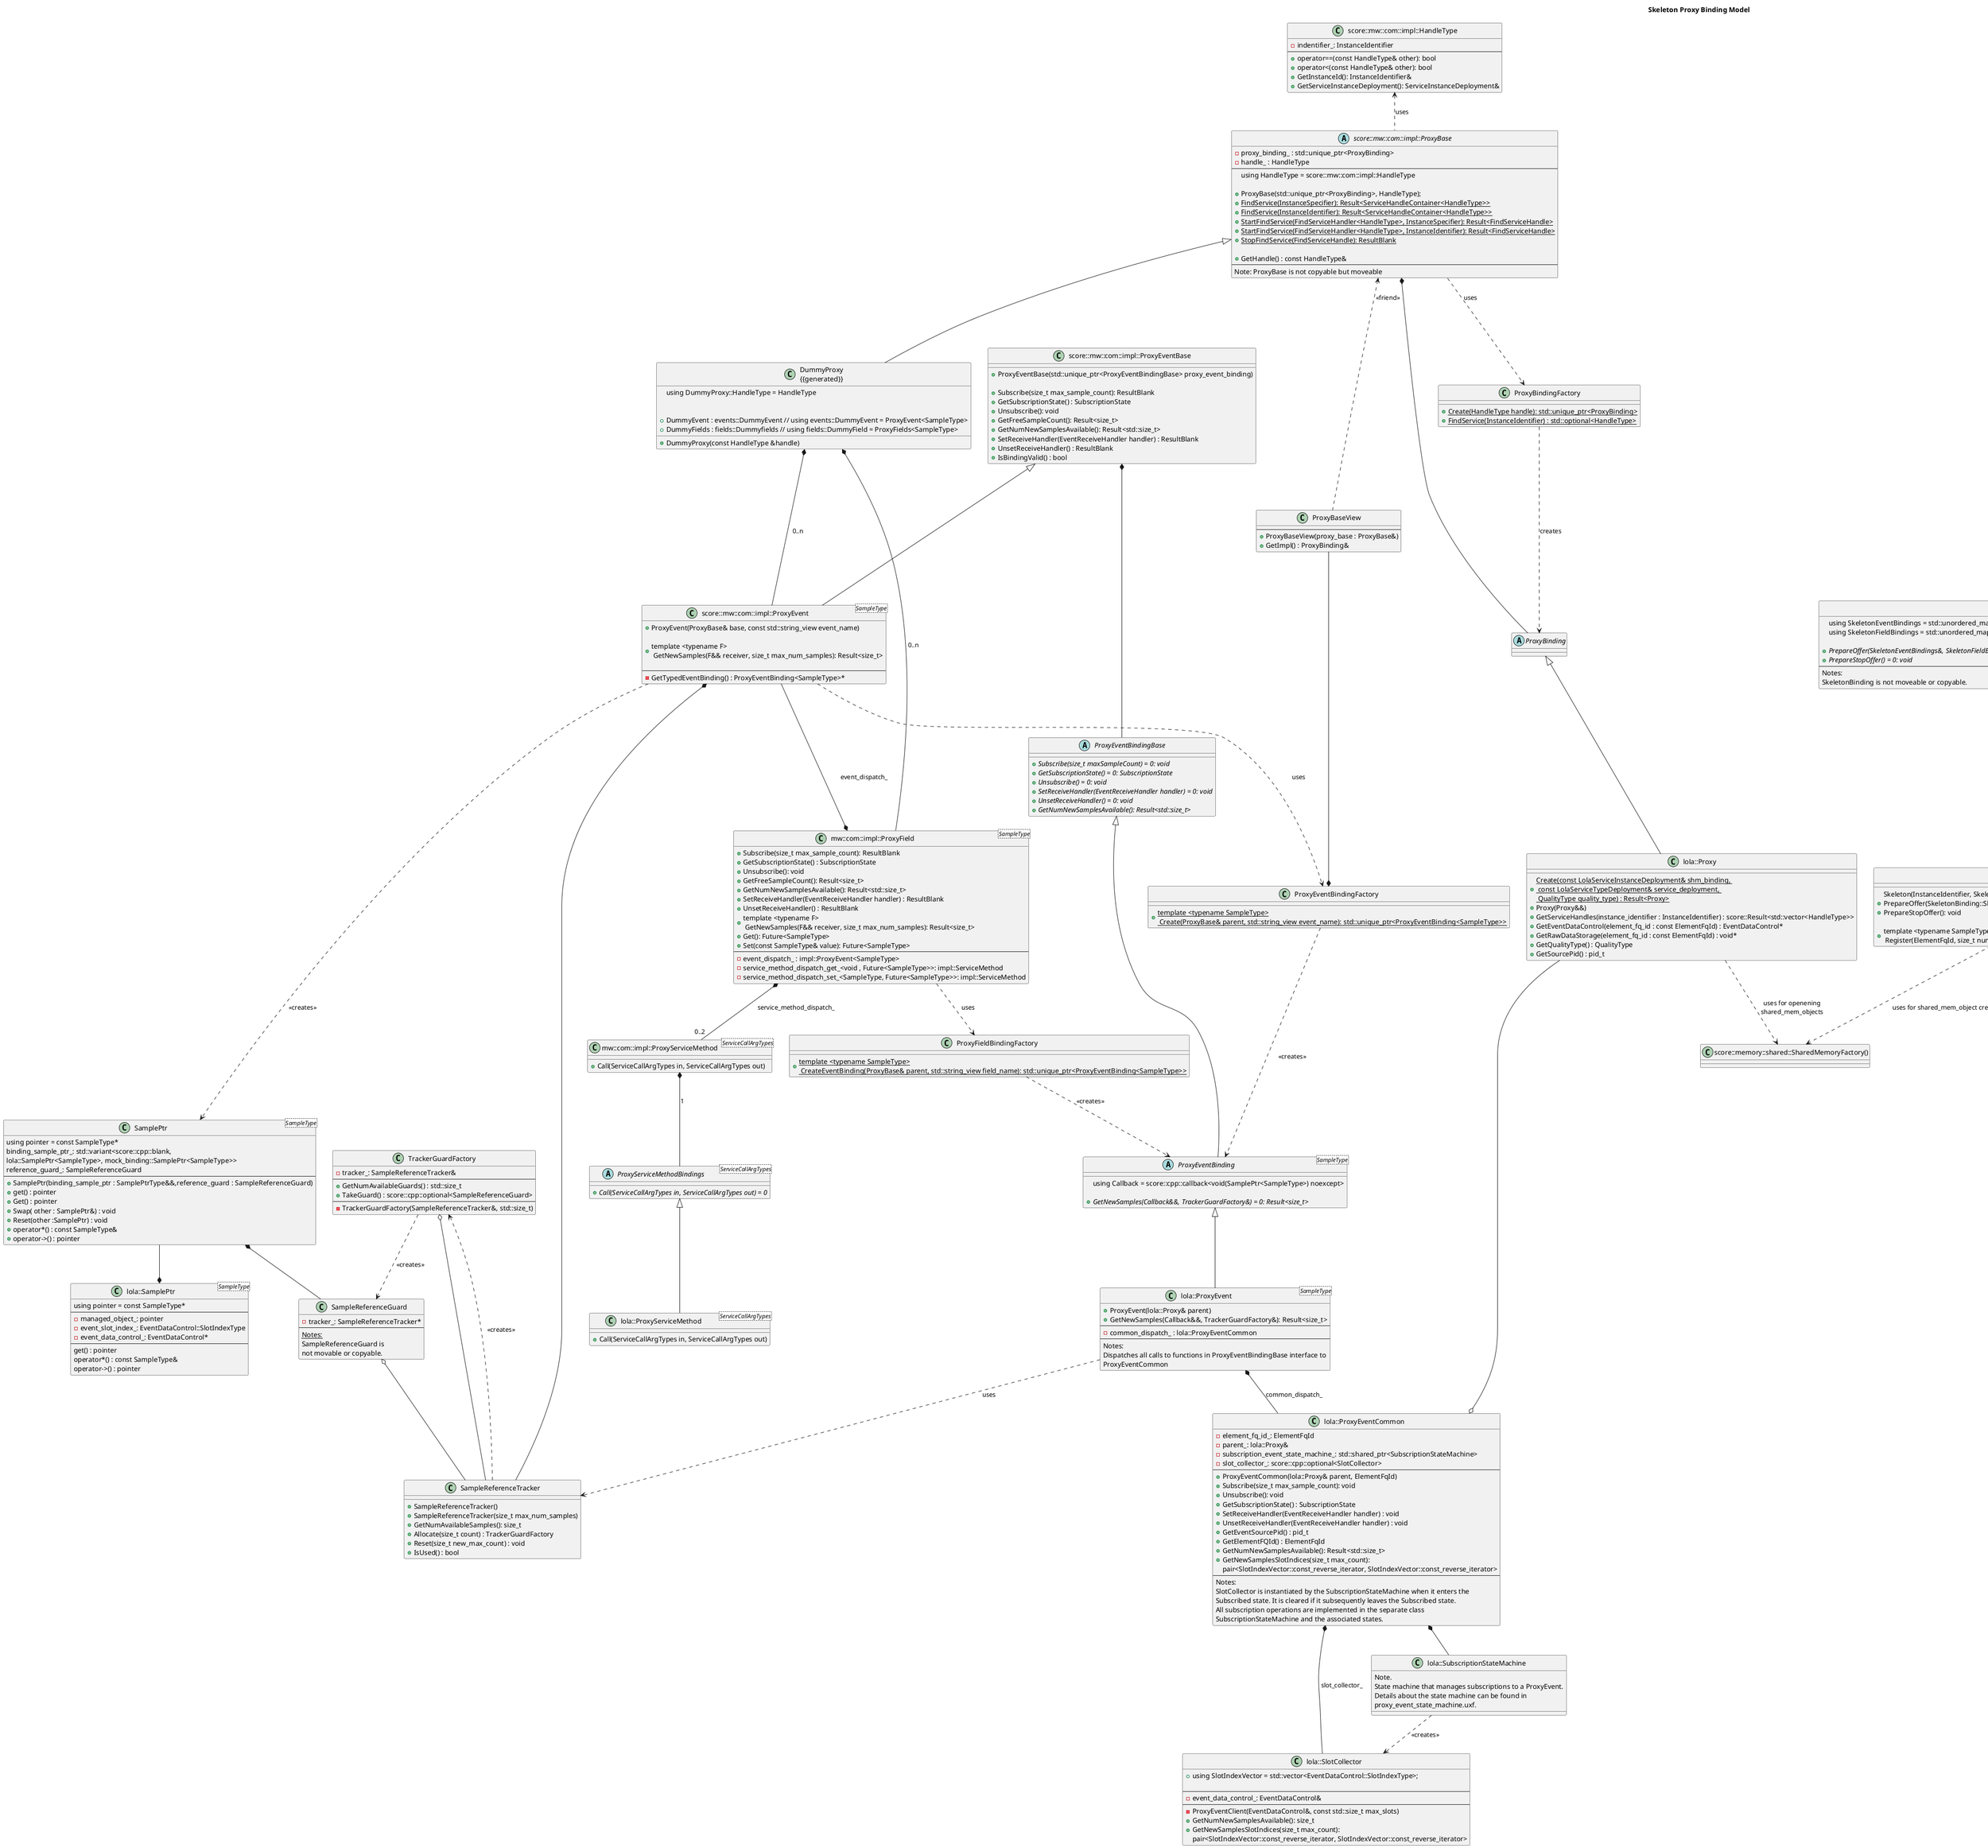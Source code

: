 @startuml skeleton_proxy_binding_model
title "Skeleton Proxy Binding Model"

' Error domain classes
abstract class "score::result::ErrorDomain" as ScoreResultErrorDomain {
  +MessageFor(code : const score::result::ErrorCode&) const = 0 : std::string_view
}

class "ComErrorDomain" {
  +MessageFor(code : const score::result::ErrorCode&) const = 0 : std::string_view
}

class "<< Stereotype >>\nglobal function" as GlobalFunction {
  +MakeError(code : ComErrc, message : score::StringLiteral) : score::result::Error
}

note top of ScoreResultErrorDomain
  Association of Error class is deliberately not shown as it is used in multiple classes to handle error cases
end note

' Skeleton classes
abstract class "SkeletonBinding" {
  using SkeletonEventBindings = std::unordered_map<std::string_view, SkeletonEventBindingBase&>
  using SkeletonFieldBindings = std::unordered_map<std::string_view, std::tuple<SkeletonEventBindingBase&, SkeletonServiceMethodBinding, SkeletonServiceMethodBinding>>
  
  +{abstract} PrepareOffer(SkeletonEventBindings&, SkeletonFieldBindings&) = 0: ResultBlank
  +{abstract} PrepareStopOffer() = 0: void
  --
  Notes:
  SkeletonBinding is not moveable or copyable.
}

class "lola::Skeleton" as LolaSkeleton {
  Skeleton(InstanceIdentifier, SkeletonEvents&
  +PrepareOffer(SkeletonBinding::SkeletonEventBindings&, SkeletonBinding::SkeletonFieldBindings&): ResultBlank
  +PrepareStopOffer(): void
  
  +template <typename SampleType>\n Register(ElementFqId, size_t num_slots): std::pair<EventDataStorage<SampleType>*, EventDataControlComposite>
}

class "SkeletonBindingFactory" {
  +{static} Create(InstanceIdentifierView instanceId, SkeletonEvents&): std::unique_ptr<SkeletonBinding>
  +{static} InjectMockBinding(SkeletonBinding* mock_skeleton_binding):void
}

abstract class "score::mw::com::impl::SkeletonBase" as ScoreMwComImplSkeletonBase {
  #binding_ : std::unique_ptr<SkeletonBinding>
  #events_: SkeletonEvents
  #fields_: SkeletonFields
  #instance_id_: InstanceIdentifier
  --
  using SkeletonEvents = std::unordered_map<std::string_view, SkeletonEventBase&>
  +SkeletonBase(std::unique_ptr<SkeletonBinding>, InstanceIdentifier, MethodCallProcessingMode)
  +OfferService(): void
  +StopOfferService(): void
  --
  Notes:
  SkeletonBase is moveable but not copyable. On moving, the SkeletonBase should call UpdateSkeletonReference on all
  events and fields within its events_ and fields_ maps.
}

abstract class "DummySkeleton\n{{generated}}" as DummySkeleton {
  +{static} Create(InstanceSpecifier, MethodCallProcessingMode) : Result<DummySkeleton>
  +{static} Create(InstanceIdentifier, MethodCallProcessingMode) : Result<DummySkeleton>
  
  -DummySkeleton(InstanceIdentifier&, MethodCallProcessingMode)
  
  DummyEvent : events::DummyEvent // using events::DummyEvent = SkeletonEvent<SampleType>
  DummyField : fields::DummyField // using fields::DummyField = SkeletonField<SampleType>
}

class "score::mw::com::impl::SkeletonEventBase" as ScoreMwComImplSkeletonEventBase {
  - binding_: std::unique_ptr<SkeletonEventBindingBase>
  --
  +SkeletonEventBase(std::unique_ptr<SkeletonEventBindingBase> binding)
  +PrepareOffer(): score::ResultBlank
  +PrepareStopOffer(): void
  +UpdateSkeletonReference(SkeletonBase& base_skeleton): void
  --
  Notes:
  SkeletonEventBase is moveable but not copyable.
  In production, the constructor receives a SkeletonEventBinding<SampleType> 
  from impl::SkeletonEvent which is assigned to the base class pointer, binding_. 
  This allows SkeletonEventBase to access the type independent methods of 
  SkeletonEventBindingBase. Derived classes i.e. impl::SkeletonEvent should 
  downcast binding_ to a SkeletonEventBinding<SampleType> in order to use type 
  dependent methods. On moving, the SkeletonEvent should call UpdateEvent on its 
  parent skeleton so that the parent stores its new address.
}

class "score::mw::com::impl::SkeletonFieldBase" as ScoreMwComImplSkeletonFieldBase {
  +SkeletonFieldBase(SkeletonBase&, std::string_view field_name, std::unique_ptr<impl::SkeletonEventBase>)
  +PrepareOffer(): ResultBlank
  +PrepareStopOffer(): void
  +UpdateSkeletonReference(SkeletonBase& base_skeleton): void
  --
  #skeleton_event_dispatch_ : std::unique_ptr<impl::SkeletonEventBase>
  #skeleton_base_ : std::reference_wrapper<SkeletonBase>
  #field_name_ : std::string_view
  #was_prepare_offer_called_ : bool
  --
  +{abstract} IsInitialValueSaved(): bool = 0
  +{abstract} DoDeferredUpdate(): ResultBlank = 0
  -is_initial_value_set_: bool
  --
  In production, the constructor receives a SkeletonEvent<SampleType> from 
  impl::SkeletonField which is assigned to the base class pointer, skeleton_event_dispatch_. 
  This allows BaseSkeletonField to access the type independent methods of SkeletonEventBase. 
  Derived classes i.e. impl::SkeletonField should downcast skeleton_event_dispatch_ to a 
  SkeletonEvent<SampleType> in order to use type dependent methods.
}

abstract class "SkeletonEventBindingBase" as SkeletonEventBindingBase {
  +{abstract} PrepareOffer() = 0: score::ResultBlank
  +{abstract} PrepareStopOffer() = 0: void
  +{abstract} GetMaxSize() = 0: std::size_t
}

abstract class "SkeletonEventBinding<SampleType>" as SkeletonEventBindingTemplate {
  +{abstract} Send(SampleType const&) = 0: void
  +{abstract} Send(SampleAllocateePtr<SampleType>) = 0: void
  +{abstract} Allocate() = 0: SampleAllocateePtr<SampleType>
  
  + GetMaxSize(): std::size_t
}

class "score::mw::com::impl::SkeletonEvent<SampleType>" as ScoreMwComImplSkeletonEventTemplate {
  +SkeletonEvent(SkeletonBase& parent, std::string event_name)
  +Send(SampleType const&): void
  +Send(SampleAllocateePtr<SampleType>): void
  +Allocate(): SampleAllocateePtr<SampleType>
}

class "lola::SkeletonEvent<SampleType>" as LolaSkeletonEventTemplate {
  +SkeletonEvent(SkeletonBase& parent, ElementFqId, std::string_view event_name, 
                size_t max_number_slots, bool enforce_max_samples = true)
  +Send(SampleType const&): void
  +Send(SampleAllocateePtr<SampleType>): void
  +Allocate(): SampleAllocateePtr<SampleType>
  +PrepareOffer(): score::ResultBlank
  +PrepareStopOffer(): void
}

class "SkeletonEventBindingFactory<SampleType>" as SkeletonEventBindingFactoryTemplate {
  +{static} Create(InstanceIdentifier, SkeletonBase& parent, std::string event_name): SkeletonEventBinding
}

class "score::mw::com::impl::SkeletonField<SampleType>" as ScoreMwComImplSkeletonFieldTemplate {
  +SkeletonField(SkeletonBase& parent, std::string field_name)
  +Update(const SampleType& data): ResultBlank 
  +Update(SampleAllocateePtr<SampleType>): ResultBlank
  +Allocate(): SampleAllocateePtr<SampleType>
  +RegisterGetHandler(std::function<Future<SampleType>()> getHandler): Result<void> 
  +RegisterSetHandler(std::function<Future<SampleType>(const SampleType& data)> setHandler):Result<void>
  --
  -IsInitialValueSaved(): bool
  -DoDeferredUpdate(): ResultBlank
  -skeleton_service_method_dispatch_get_: SkeletonServiceMethod<Future<SampleType>, void>
  -skeleton_service_method_dispatch_set_: SkeletonServiceMethod <void, SampleType>
  --
  SkeletonField will dispatch update call to impl::skeletonEvent via skeleton_event_dispatch_. On moving, the 
  SkeletonField should call UpdateField on its parent skeleton so that the parent stores its new address.
}

class "SkeletonFieldBindingFactory<SampleType>" as SkeletonFieldBindingFactoryTemplate {
  +{static} CreateEventBinding(InstanceIdentifier, SkeletonBase& parent, std::string field_name): SkeletonEventBinding
}

abstract class "SkeletonServiceMethodBinding<inArgs..., outArgs>" as SkeletonServiceMethodBindingTemplate {
}

class "SkeletonServiceMethod<InArgs..., OutArgs>" as SkeletonServiceMethodTemplateInOut {
  +RegisterCallHandler(std::function<OutArgs(InArgs...)): Result<void>
  --
  Notes:
  SkeletonServiceMethod will have partial template specilalization for InArgs
}

class "SkeletonServiceMethod<inArgs..., outArgs>" as SkeletonServiceMethodTemplate {
}

' Proxy classes
class "score::mw::com::impl::HandleType" as ScoreMwComImplHandleType {
  -indentifier_: InstanceIdentifier
  --
  +operator==(const HandleType& other): bool
  +operator<(const HandleType& other): bool
  +GetInstanceId(): InstanceIdentifier&
  +GetServiceInstanceDeployment(): ServiceInstanceDeployment&
}

abstract class "score::mw::com::impl::ProxyBase" as ScoreMwComImplProxyBase {
  -proxy_binding_ : std::unique_ptr<ProxyBinding>
  -handle_ : HandleType
  --
  using HandleType = score::mw::com::impl::HandleType
  
  +ProxyBase(std::unique_ptr<ProxyBinding>, HandleType);
  +{static} FindService(InstanceSpecifier): Result<ServiceHandleContainer<HandleType>>
  +{static} FindService(InstanceIdentifier): Result<ServiceHandleContainer<HandleType>>
  +{static} StartFindService(FindServiceHandler<HandleType>, InstanceSpecifier): Result<FindServiceHandle>
  +{static} StartFindService(FindServiceHandler<HandleType>, InstanceIdentifier): Result<FindServiceHandle>
  +{static} StopFindService(FindServiceHandle): ResultBlank
  
  +GetHandle() : const HandleType&
  --
  Note: ProxyBase is not copyable but moveable
}

abstract class "ProxyBinding" as ProxyBinding {
}

class "DummyProxy\n{{generated}}" as DummyProxy {
  using DummyProxy::HandleType = HandleType
  
  +DummyProxy(const HandleType &handle)
  
  +DummyEvent : events::DummyEvent // using events::DummyEvent = ProxyEvent<SampleType>
  +DummyFields : fields::Dummyfields // using fields::DummyField = ProxyFields<SampleType>
}

class "ProxyBindingFactory" {
  +{static} Create(HandleType handle): std::unique_ptr<ProxyBinding>
  +{static} FindService(InstanceIdentifier) : std::optional<HandleType>
}

class "lola::Proxy" as LolaProxy {
  +{static} Create(const LolaServiceInstanceDeployment& shm_binding, \n const LolaServiceTypeDeployment& service_deployment, \n QualityType quality_type) : Result<Proxy>
  +Proxy(Proxy&&)
  +GetServiceHandles(instance_identifier : InstanceIdentifier) : score::Result<std::vector<HandleType>>
  +GetEventDataControl(element_fq_id : const ElementFqId) : EventDataControl* 
  +GetRawDataStorage(element_fq_id : const ElementFqId) : void*
  +GetQualityType() : QualityType
  +GetSourcePid() : pid_t
}

class "score::mw::com::impl::ProxyEventBase" as ScoreMwComImplProxyEventBase {
  +ProxyEventBase(std::unique_ptr<ProxyEventBindingBase> proxy_event_binding)
  
  +Subscribe(size_t max_sample_count): ResultBlank
  +GetSubscriptionState() : SubscriptionState
  +Unsubscribe(): void
  +GetFreeSampleCount(): Result<size_t>
  +GetNumNewSamplesAvailable(): Result<std::size_t>
  +SetReceiveHandler(EventReceiveHandler handler) : ResultBlank
  +UnsetReceiveHandler() : ResultBlank
  +IsBindingValid() : bool
}

class "score::mw::com::impl::ProxyEvent<SampleType>" as ScoreMwComImplProxyEventTemplate {
  +ProxyEvent(ProxyBase& base, const std::string_view event_name)
  
  +template <typename F>\n GetNewSamples(F&& receiver, size_t max_num_samples): Result<size_t>
  
  --
  -GetTypedEventBinding() : ProxyEventBinding<SampleType>*
}

abstract class "ProxyEventBindingBase" as ProxyEventBindingBase {
  +{abstract} Subscribe(size_t maxSampleCount) = 0: void
  +{abstract} GetSubscriptionState() = 0: SubscriptionState
  +{abstract} Unsubscribe() = 0: void
  +{abstract} SetReceiveHandler(EventReceiveHandler handler) = 0: void
  +{abstract} UnsetReceiveHandler() = 0: void
  +{abstract} GetNumNewSamplesAvailable(): Result<std::size_t>
}

abstract class "ProxyEventBinding<SampleType>" as ProxyEventBindingTemplate {
  using Callback = score::cpp::callback<void(SamplePtr<SampleType>) noexcept>
  
  +{abstract} GetNewSamples(Callback&&, TrackerGuardFactory&) = 0: Result<size_t>
}

class "lola::ProxyEvent<SampleType>" as LolaProxyEventTemplate {
  +ProxyEvent(lola::Proxy& parent)
  +GetNewSamples(Callback&&, TrackerGuardFactory&): Result<size_t>
  --
  -common_dispatch_ : lola::ProxyEventCommon
  --
  Notes:
  Dispatches all calls to functions in ProxyEventBindingBase interface to 
  ProxyEventCommon
}

class "lola::ProxyEventCommon" as LolaProxyEventCommon {
  -element_fq_id_: ElementFqId
  -parent_: lola::Proxy&
  -subscription_event_state_machine_: std::shared_ptr<SubscriptionStateMachine>
  -slot_collector_: score::cpp::optional<SlotCollector>
  --
  +ProxyEventCommon(lola::Proxy& parent, ElementFqId)
  +Subscribe(size_t max_sample_count): void
  +Unsubscribe(): void
  +GetSubscriptionState() : SubscriptionState
  +SetReceiveHandler(EventReceiveHandler handler) : void
  +UnsetReceiveHandler(EventReceiveHandler handler) : void
  +GetEventSourcePid() : pid_t 
  +GetElementFQId() : ElementFqId
  +GetNumNewSamplesAvailable(): Result<std::size_t>
  +GetNewSamplesSlotIndices(size_t max_count): 
   pair<SlotIndexVector::const_reverse_iterator, SlotIndexVector::const_reverse_iterator>
  --
  Notes:
  SlotCollector is instantiated by the SubscriptionStateMachine when it enters the 
  Subscribed state. It is cleared if it subsequently leaves the Subscribed state.
  All subscription operations are implemented in the separate class 
  SubscriptionStateMachine and the associated states.
}

class "lola::SubscriptionStateMachine" as LolaSubscriptionStateMachine {
  Note.
  State machine that manages subscriptions to a ProxyEvent.
  Details about the state machine can be found in
  proxy_event_state_machine.uxf.
}

class "mw::com::impl::ProxyField<SampleType>" as MwComImplProxyFieldTemplate {
  +Subscribe(size_t max_sample_count): ResultBlank
  +GetSubscriptionState() : SubscriptionState
  +Unsubscribe(): void
  +GetFreeSampleCount(): Result<size_t>
  +GetNumNewSamplesAvailable(): Result<std::size_t>
  +SetReceiveHandler(EventReceiveHandler handler) : ResultBlank
  +UnsetReceiveHandler() : ResultBlank
  +template <typename F>\n GetNewSamples(F&& receiver, size_t max_num_samples): Result<size_t>
  +Get(): Future<SampleType>
  +Set(const SampleType& value): Future<SampleType>
  --
  -event_dispatch_ : impl::ProxyEvent<SampleType>
  -service_method_dispatch_get_<void , Future<SampleType>>: impl::ServiceMethod
  -service_method_dispatch_set_<SampleType, Future<SampleType>>: impl::ServiceMethod
}

class "mw::com::impl::ProxyServiceMethod<ServiceCallArgTypes>" as MwComImplProxyServiceMethodTemplate {
  +Call(ServiceCallArgTypes in, ServiceCallArgTypes out)
}

abstract class "ProxyServiceMethodBindings<ServiceCallArgTypes>" as ProxyServiceMethodBindingsTemplate {
  +{abstract} Call(ServiceCallArgTypes in, ServiceCallArgTypes out) = 0
}

class "lola::ProxyServiceMethod<ServiceCallArgTypes>" as LolaProxyServiceMethodTemplate {
  +Call(ServiceCallArgTypes in, ServiceCallArgTypes out)
}

class "ProxyEventBindingFactory" {
  +{static} template <typename SampleType>\n Create(ProxyBase& parent, std::string_view event_name): std::unique_ptr<ProxyEventBinding<SampleType>>
}

class "ProxyFieldBindingFactory" {
  +{static} template <typename SampleType>\n CreateEventBinding(ProxyBase& parent, std::string_view field_name): std::unique_ptr<ProxyEventBinding<SampleType>>
}

class "SampleReferenceTracker" {
  +SampleReferenceTracker()
  +SampleReferenceTracker(size_t max_num_samples)
  +GetNumAvailableSamples(): size_t
  +Allocate(size_t count) : TrackerGuardFactory
  +Reset(size_t new_max_count) : void
  +IsUsed() : bool 
}

class "TrackerGuardFactory" {
  -tracker_: SampleReferenceTracker&
  --
  +GetNumAvailableGuards() : std::size_t
  +TakeGuard() : score::cpp::optional<SampleReferenceGuard>
  --
  -TrackerGuardFactory(SampleReferenceTracker&, std::size_t)
}

class "SampleReferenceGuard" {
  -tracker_: SampleReferenceTracker*
  --
  <u>Notes:</u>
  SampleReferenceGuard is 
  not movable or copyable.
}

class "SamplePtr<SampleType>" as SamplePtrTemplate {
  using pointer = const SampleType*
  binding_sample_ptr_: std::variant<score::cpp::blank,
      lola::SamplePtr<SampleType>, mock_binding::SamplePtr<SampleType>>
  reference_guard_: SampleReferenceGuard
  --
  + SamplePtr(binding_sample_ptr : SamplePtrType&&,reference_guard : SampleReferenceGuard)
  +get() : pointer
  +Get() : pointer
  +Swap( other : SamplePtr&) : void
  +Reset(other :SamplePtr) : void
  +operator*() : const SampleType&
  +operator->() : pointer
}

class "lola::SamplePtr<SampleType>" as LolaSamplePtrTemplate {
  using pointer = const SampleType*
  --
  -managed_object_: pointer
  -event_slot_index_: EventDataControl::SlotIndexType
  -event_data_control_: EventDataControl*
  --
  get() : pointer
  operator*() : const SampleType&
  operator->() : pointer
}

class "lola::SlotCollector" as LolaSlotCollector {
  +using SlotIndexVector = std::vector<EventDataControl::SlotIndexType>;
  
  --
  -event_data_control_: EventDataControl&
  --
  -ProxyEventClient(EventDataControl&, const std::size_t max_slots)
  +GetNumNewSamplesAvailable(): size_t
  +GetNewSamplesSlotIndices(size_t max_count): 
   pair<SlotIndexVector::const_reverse_iterator, SlotIndexVector::const_reverse_iterator>
}

class "ProxyBaseView" {
  --
  +ProxyBaseView(proxy_base : ProxyBase&)
  +GetImpl() : ProxyBinding&
}

class "score::memory::shared::SharedMemoryFactory()" as ScoreMemorySharedSharedMemoryFactory {
}

' Relationships
ScoreResultErrorDomain <|-- "ComErrorDomain"
"ComErrorDomain" <.. GlobalFunction : uses
"SkeletonBindingFactory" ..> "SkeletonBinding" : creates
"SkeletonBindingFactory" <.. ScoreMwComImplSkeletonBase : uses
ScoreMwComImplSkeletonBase *-- "1" "SkeletonBinding"
"SkeletonBinding" <|-- LolaSkeleton
"SkeletonBinding" ..> SkeletonEventBindingBase : knows
LolaSkeleton ..> ScoreMemorySharedSharedMemoryFactory : uses for shared_mem_object creation
LolaProxy ..> ScoreMemorySharedSharedMemoryFactory : uses for openening\nshared_mem_objects
ScoreMwComImplSkeletonBase <|-- DummySkeleton
ScoreMwComImplSkeletonBase o-- "0..n" ScoreMwComImplSkeletonEventBase
ScoreMwComImplSkeletonBase ..> ScoreMwComImplSkeletonEventBase : knows
ScoreMwComImplSkeletonBase <.. ScoreMwComImplSkeletonFieldTemplate : uses
ScoreMwComImplSkeletonFieldTemplate "0..n" -up-* DummySkeleton
ScoreMwComImplSkeletonFieldBase "1" *-- "1" ScoreMwComImplSkeletonEventBase : event_dispatch_
ScoreMwComImplSkeletonEventBase *-- SkeletonEventBindingBase
ScoreMwComImplSkeletonEventBase <|-- ScoreMwComImplSkeletonEventTemplate
ScoreMwComImplSkeletonEventTemplate ..> SkeletonEventBindingFactoryTemplate: uses
ScoreMwComImplSkeletonEventTemplate ..> SkeletonEventBindingTemplate: uses
SkeletonEventBindingFactoryTemplate ..> SkeletonEventBindingTemplate : creates
SkeletonEventBindingBase <|-- SkeletonEventBindingTemplate
SkeletonEventBindingTemplate <|-- LolaSkeletonEventTemplate
SkeletonFieldBindingFactoryTemplate ..> SkeletonEventBindingTemplate: creates
ScoreMwComImplSkeletonFieldTemplate ..> SkeletonFieldBindingFactoryTemplate: uses
ScoreMwComImplSkeletonFieldBase <|-- ScoreMwComImplSkeletonFieldTemplate
ScoreMwComImplSkeletonFieldTemplate "0..2" *-- SkeletonServiceMethodTemplateInOut
SkeletonServiceMethodTemplateInOut *-- "1"  SkeletonServiceMethodBindingTemplate
SkeletonServiceMethodBindingTemplate <|-- SkeletonServiceMethodTemplate

ScoreMwComImplHandleType <.down. ScoreMwComImplProxyBase : uses
"ProxyBindingFactory" <.up. ScoreMwComImplProxyBase : uses
ScoreMwComImplProxyBase <|-- DummyProxy
ScoreMwComImplProxyBase *-right- ProxyBinding
"ProxyBindingFactory" .down.> ProxyBinding : creates
ProxyBinding <|-- LolaProxy
ProxyBaseView .up.> ScoreMwComImplProxyBase : <<friend>>
DummyProxy *-- ScoreMwComImplProxyEventTemplate : 0..n
DummyProxy *-- MwComImplProxyFieldTemplate : 0..n
ScoreMwComImplProxyEventBase <|-- ScoreMwComImplProxyEventTemplate
ScoreMwComImplProxyEventBase *-- ProxyEventBindingBase
ScoreMwComImplProxyEventTemplate ..> SamplePtrTemplate : <<creates>>
ScoreMwComImplProxyEventTemplate ..> "ProxyEventBindingFactory": uses
ScoreMwComImplProxyEventTemplate *-- SampleReferenceTracker
ScoreMwComImplProxyEventTemplate --* MwComImplProxyFieldTemplate : event_dispatch_
LolaProxy --o LolaProxyEventCommon
ProxyEventBindingBase <|-- ProxyEventBindingTemplate
"ProxyEventBindingFactory" ..> ProxyEventBindingTemplate : <<creates>>
"ProxyFieldBindingFactory" ..> ProxyEventBindingTemplate : <<creates>>
ProxyEventBindingTemplate <|-- LolaProxyEventTemplate
MwComImplProxyFieldTemplate *-- "0..2" MwComImplProxyServiceMethodTemplate : service_method_dispatch_
MwComImplProxyServiceMethodTemplate *-- ProxyServiceMethodBindingsTemplate : 1
ProxyServiceMethodBindingsTemplate <|-- LolaProxyServiceMethodTemplate
MwComImplProxyFieldTemplate ..> "ProxyFieldBindingFactory" : uses
LolaProxyEventTemplate ..> "SampleReferenceTracker" : uses
"TrackerGuardFactory" o-- "SampleReferenceTracker"
"TrackerGuardFactory" <.. "SampleReferenceTracker" : <<creates>>
"SampleReferenceGuard" o-- "SampleReferenceTracker"
"TrackerGuardFactory" ..> "SampleReferenceGuard" : <<creates>>
SamplePtrTemplate *-- "SampleReferenceGuard"
SamplePtrTemplate --* LolaSamplePtrTemplate
ProxyBaseView --* ProxyEventBindingFactory
LolaProxyEventTemplate *-- LolaProxyEventCommon : common_dispatch_
LolaProxyEventCommon *-- LolaSubscriptionStateMachine
LolaProxyEventCommon *-- LolaSlotCollector : slot_collector_
LolaSubscriptionStateMachine ..> LolaSlotCollector : <<creates>>

@enduml